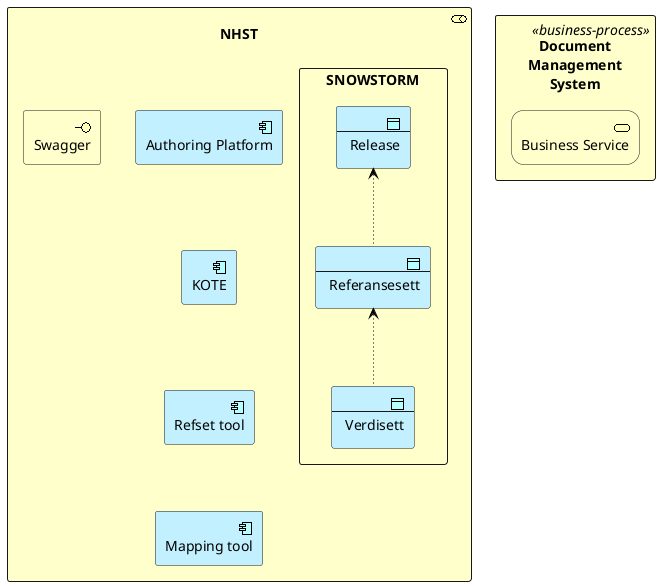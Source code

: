 @startuml
!include <archimate/Archimate>

sprite $bProcess jar:archimate/business-process
sprite $bRole jar:archimate/business-role

rectangle "NHST" <<$bRole>> #Business  {
Application_Component(authoring, "Authoring Platform")
Application_Component(kote, "KOTE")
Application_Component(refsettool, "Refset tool")
Application_Component(mapping, "Mapping tool")

authoring -down[hidden]- kote
kote -down[hidden]- refsettool
refsettool -down[hidden]- mapping

Business_Interface(binterface, "Swagger")

rectangle "SNOWSTORM" {
Application_DataObject(release, "Release")
Application_DataObject(refset, "Referansesett")
Application_DataObject(verdisett, "Verdisett")

Rel_Access_r(release, refset)
Rel_Access_r(refset, verdisett)
}
}

rectangle "Document\nManagement\nSystem" as DMS <<business-process>> #Business {
Business_Service(BService, "Business Service") 
}
@enduml